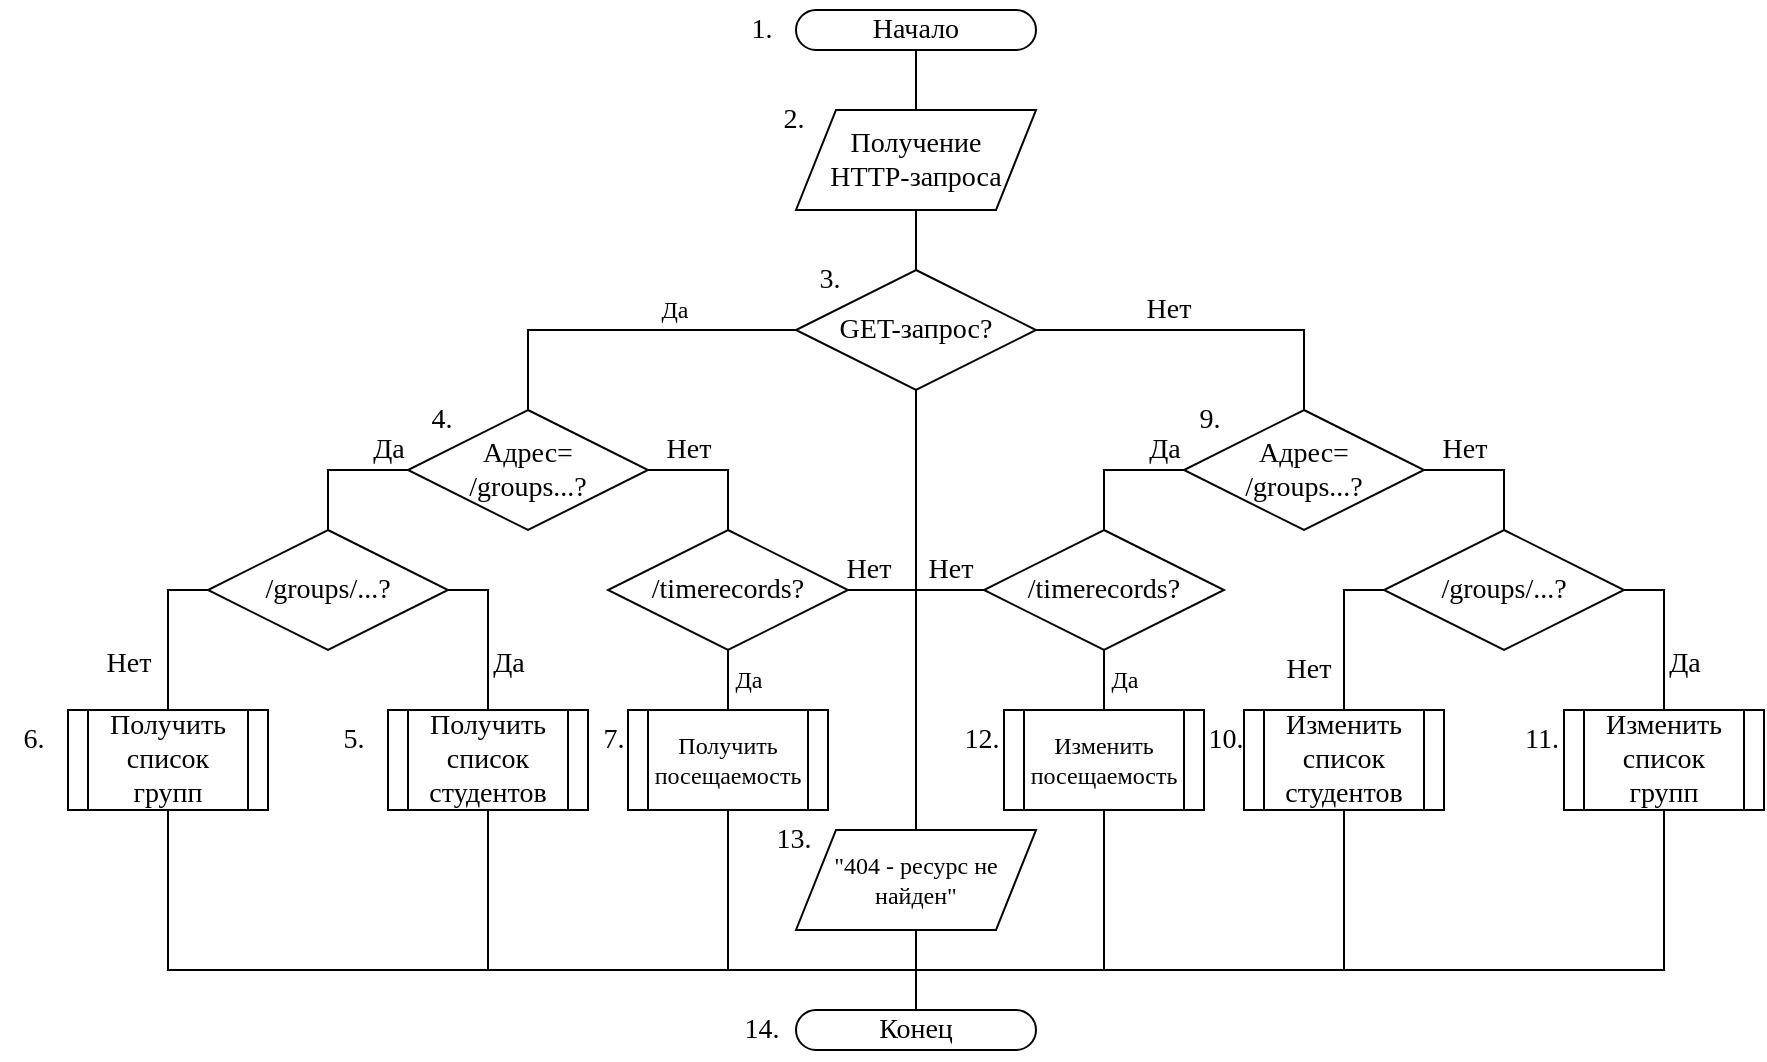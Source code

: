 <mxfile version="19.0.1"><diagram id="aP-r_U0IFvQrr9ySVBzs" name="Page-1"><mxGraphModel dx="1170" dy="439" grid="1" gridSize="10" guides="1" tooltips="1" connect="1" arrows="1" fold="1" page="1" pageScale="1" pageWidth="827" pageHeight="1169" math="0" shadow="0"><root><mxCell id="0"/><mxCell id="1" parent="0"/><mxCell id="C9RxBrxaBl4vxM8tO4Rs-3" style="edgeStyle=orthogonalEdgeStyle;rounded=0;orthogonalLoop=1;jettySize=auto;html=1;exitX=0.5;exitY=1;exitDx=0;exitDy=0;fontFamily=Times New Roman;fontSize=14;endArrow=none;endFill=0;" parent="1" source="C9RxBrxaBl4vxM8tO4Rs-1" target="C9RxBrxaBl4vxM8tO4Rs-2" edge="1"><mxGeometry relative="1" as="geometry"/></mxCell><mxCell id="C9RxBrxaBl4vxM8tO4Rs-1" value="Начало" style="rounded=1;whiteSpace=wrap;html=1;fontSize=14;fontFamily=Times New Roman;arcSize=50;" parent="1" vertex="1"><mxGeometry x="354" y="20" width="120" height="20" as="geometry"/></mxCell><mxCell id="C9RxBrxaBl4vxM8tO4Rs-6" style="edgeStyle=orthogonalEdgeStyle;rounded=0;orthogonalLoop=1;jettySize=auto;html=1;exitX=0.5;exitY=1;exitDx=0;exitDy=0;fontFamily=Times New Roman;fontSize=14;endArrow=none;endFill=0;" parent="1" source="C9RxBrxaBl4vxM8tO4Rs-2" target="C9RxBrxaBl4vxM8tO4Rs-5" edge="1"><mxGeometry relative="1" as="geometry"/></mxCell><mxCell id="C9RxBrxaBl4vxM8tO4Rs-2" value="&lt;div&gt;Получение&lt;br&gt;&lt;/div&gt;&lt;div&gt;HTTP-запроса&lt;/div&gt;" style="shape=parallelogram;perimeter=parallelogramPerimeter;whiteSpace=wrap;html=1;fixedSize=1;fontFamily=Times New Roman;fontSize=14;" parent="1" vertex="1"><mxGeometry x="354" y="70" width="120" height="50" as="geometry"/></mxCell><mxCell id="C9RxBrxaBl4vxM8tO4Rs-20" value="Да" style="edgeStyle=orthogonalEdgeStyle;rounded=0;orthogonalLoop=1;jettySize=auto;html=1;exitX=0;exitY=0.5;exitDx=0;exitDy=0;fontFamily=Times New Roman;fontSize=12;endArrow=none;endFill=0;" parent="1" source="C9RxBrxaBl4vxM8tO4Rs-5" target="C9RxBrxaBl4vxM8tO4Rs-7" edge="1"><mxGeometry x="-0.299" y="-10" relative="1" as="geometry"><mxPoint as="offset"/></mxGeometry></mxCell><mxCell id="C9RxBrxaBl4vxM8tO4Rs-22" style="edgeStyle=orthogonalEdgeStyle;rounded=0;orthogonalLoop=1;jettySize=auto;html=1;exitX=0.5;exitY=1;exitDx=0;exitDy=0;fontFamily=Times New Roman;fontSize=12;endArrow=none;endFill=0;" parent="1" source="C9RxBrxaBl4vxM8tO4Rs-5" target="C9RxBrxaBl4vxM8tO4Rs-21" edge="1"><mxGeometry relative="1" as="geometry"/></mxCell><mxCell id="C9RxBrxaBl4vxM8tO4Rs-82" value="Нет" style="edgeStyle=orthogonalEdgeStyle;rounded=0;orthogonalLoop=1;jettySize=auto;html=1;exitX=1;exitY=0.5;exitDx=0;exitDy=0;fontFamily=Times New Roman;fontSize=14;endArrow=none;endFill=0;" parent="1" source="C9RxBrxaBl4vxM8tO4Rs-5" target="C9RxBrxaBl4vxM8tO4Rs-63" edge="1"><mxGeometry x="-0.241" y="10" relative="1" as="geometry"><mxPoint as="offset"/></mxGeometry></mxCell><mxCell id="C9RxBrxaBl4vxM8tO4Rs-5" value="GET-запрос?" style="rhombus;whiteSpace=wrap;html=1;fontFamily=Times New Roman;fontSize=14;" parent="1" vertex="1"><mxGeometry x="354" y="150" width="120" height="60" as="geometry"/></mxCell><mxCell id="C9RxBrxaBl4vxM8tO4Rs-16" value="Да" style="edgeStyle=orthogonalEdgeStyle;rounded=0;orthogonalLoop=1;jettySize=auto;html=1;exitX=0;exitY=0.5;exitDx=0;exitDy=0;entryX=0.5;entryY=0;entryDx=0;entryDy=0;fontFamily=Times New Roman;fontSize=14;endArrow=none;endFill=0;" parent="1" source="C9RxBrxaBl4vxM8tO4Rs-7" target="C9RxBrxaBl4vxM8tO4Rs-8" edge="1"><mxGeometry x="-0.714" y="-10" relative="1" as="geometry"><mxPoint as="offset"/></mxGeometry></mxCell><mxCell id="C9RxBrxaBl4vxM8tO4Rs-17" value="Нет" style="edgeStyle=orthogonalEdgeStyle;rounded=0;orthogonalLoop=1;jettySize=auto;html=1;exitX=1;exitY=0.5;exitDx=0;exitDy=0;entryX=0.5;entryY=0;entryDx=0;entryDy=0;fontFamily=Times New Roman;fontSize=14;endArrow=none;endFill=0;" parent="1" source="C9RxBrxaBl4vxM8tO4Rs-7" target="C9RxBrxaBl4vxM8tO4Rs-9" edge="1"><mxGeometry x="-0.429" y="10" relative="1" as="geometry"><mxPoint as="offset"/></mxGeometry></mxCell><mxCell id="C9RxBrxaBl4vxM8tO4Rs-7" value="&lt;div&gt;Адрес=&lt;/div&gt;&lt;div&gt;/groups...?&lt;/div&gt;" style="rhombus;whiteSpace=wrap;html=1;fontFamily=Times New Roman;fontSize=14;" parent="1" vertex="1"><mxGeometry x="160" y="220" width="120" height="60" as="geometry"/></mxCell><mxCell id="C9RxBrxaBl4vxM8tO4Rs-13" value="Нет" style="edgeStyle=orthogonalEdgeStyle;rounded=0;orthogonalLoop=1;jettySize=auto;html=1;exitX=0;exitY=0.5;exitDx=0;exitDy=0;entryX=0.5;entryY=0;entryDx=0;entryDy=0;fontFamily=Times New Roman;fontSize=14;endArrow=none;endFill=0;" parent="1" source="C9RxBrxaBl4vxM8tO4Rs-8" target="C9RxBrxaBl4vxM8tO4Rs-11" edge="1"><mxGeometry x="0.429" y="-20" relative="1" as="geometry"><mxPoint as="offset"/></mxGeometry></mxCell><mxCell id="C9RxBrxaBl4vxM8tO4Rs-14" value="Да" style="edgeStyle=orthogonalEdgeStyle;rounded=0;orthogonalLoop=1;jettySize=auto;html=1;exitX=1;exitY=0.5;exitDx=0;exitDy=0;entryX=0.5;entryY=0;entryDx=0;entryDy=0;fontFamily=Times New Roman;fontSize=14;endArrow=none;endFill=0;" parent="1" source="C9RxBrxaBl4vxM8tO4Rs-8" target="C9RxBrxaBl4vxM8tO4Rs-10" edge="1"><mxGeometry x="0.429" y="10" relative="1" as="geometry"><mxPoint as="offset"/></mxGeometry></mxCell><mxCell id="C9RxBrxaBl4vxM8tO4Rs-8" value="/groups/...?" style="rhombus;whiteSpace=wrap;html=1;fontFamily=Times New Roman;fontSize=14;" parent="1" vertex="1"><mxGeometry x="60" y="280" width="120" height="60" as="geometry"/></mxCell><mxCell id="C9RxBrxaBl4vxM8tO4Rs-19" value="Да" style="edgeStyle=orthogonalEdgeStyle;rounded=0;orthogonalLoop=1;jettySize=auto;html=1;exitX=0.5;exitY=1;exitDx=0;exitDy=0;entryX=0.5;entryY=0;entryDx=0;entryDy=0;fontFamily=Times New Roman;fontSize=12;endArrow=none;endFill=0;" parent="1" source="C9RxBrxaBl4vxM8tO4Rs-9" target="C9RxBrxaBl4vxM8tO4Rs-18" edge="1"><mxGeometry y="10" relative="1" as="geometry"><mxPoint as="offset"/></mxGeometry></mxCell><mxCell id="C9RxBrxaBl4vxM8tO4Rs-32" value="Нет" style="edgeStyle=orthogonalEdgeStyle;rounded=0;orthogonalLoop=1;jettySize=auto;html=1;exitX=1;exitY=0.5;exitDx=0;exitDy=0;fontFamily=Times New Roman;fontSize=14;endArrow=none;endFill=0;" parent="1" source="C9RxBrxaBl4vxM8tO4Rs-9" target="C9RxBrxaBl4vxM8tO4Rs-21" edge="1"><mxGeometry x="-0.878" y="10" relative="1" as="geometry"><Array as="points"><mxPoint x="414" y="310"/></Array><mxPoint as="offset"/></mxGeometry></mxCell><mxCell id="C9RxBrxaBl4vxM8tO4Rs-9" value="/timerecords?" style="rhombus;whiteSpace=wrap;html=1;fontFamily=Times New Roman;fontSize=14;" parent="1" vertex="1"><mxGeometry x="260" y="280" width="120" height="60" as="geometry"/></mxCell><mxCell id="C9RxBrxaBl4vxM8tO4Rs-26" style="edgeStyle=orthogonalEdgeStyle;rounded=0;orthogonalLoop=1;jettySize=auto;html=1;exitX=0.5;exitY=1;exitDx=0;exitDy=0;entryX=0.5;entryY=0;entryDx=0;entryDy=0;fontFamily=Times New Roman;fontSize=12;endArrow=none;endFill=0;" parent="1" source="C9RxBrxaBl4vxM8tO4Rs-10" target="C9RxBrxaBl4vxM8tO4Rs-23" edge="1"><mxGeometry relative="1" as="geometry"><Array as="points"><mxPoint x="200" y="500"/><mxPoint x="414" y="500"/></Array></mxGeometry></mxCell><mxCell id="C9RxBrxaBl4vxM8tO4Rs-10" value="&lt;div&gt;Получить&lt;/div&gt;&lt;div&gt;список&lt;/div&gt;&lt;div&gt;студентов&lt;br&gt;&lt;/div&gt;" style="shape=process;whiteSpace=wrap;html=1;backgroundOutline=1;fontFamily=Times New Roman;fontSize=14;" parent="1" vertex="1"><mxGeometry x="150" y="370" width="100" height="50" as="geometry"/></mxCell><mxCell id="C9RxBrxaBl4vxM8tO4Rs-27" style="edgeStyle=orthogonalEdgeStyle;rounded=0;orthogonalLoop=1;jettySize=auto;html=1;exitX=0.5;exitY=1;exitDx=0;exitDy=0;fontFamily=Times New Roman;fontSize=12;endArrow=none;endFill=0;" parent="1" source="C9RxBrxaBl4vxM8tO4Rs-11" target="C9RxBrxaBl4vxM8tO4Rs-23" edge="1"><mxGeometry relative="1" as="geometry"><Array as="points"><mxPoint x="40" y="500"/><mxPoint x="414" y="500"/></Array></mxGeometry></mxCell><mxCell id="C9RxBrxaBl4vxM8tO4Rs-11" value="&lt;div&gt;Получить&lt;/div&gt;&lt;div&gt;список&lt;/div&gt;&lt;div&gt;групп&lt;br&gt;&lt;/div&gt;" style="shape=process;whiteSpace=wrap;html=1;backgroundOutline=1;fontFamily=Times New Roman;fontSize=14;" parent="1" vertex="1"><mxGeometry x="-10" y="370" width="100" height="50" as="geometry"/></mxCell><mxCell id="C9RxBrxaBl4vxM8tO4Rs-25" style="edgeStyle=orthogonalEdgeStyle;rounded=0;orthogonalLoop=1;jettySize=auto;html=1;exitX=0.5;exitY=1;exitDx=0;exitDy=0;fontFamily=Times New Roman;fontSize=12;endArrow=none;endFill=0;" parent="1" source="C9RxBrxaBl4vxM8tO4Rs-18" target="C9RxBrxaBl4vxM8tO4Rs-23" edge="1"><mxGeometry relative="1" as="geometry"><Array as="points"><mxPoint x="320" y="500"/><mxPoint x="414" y="500"/></Array></mxGeometry></mxCell><mxCell id="C9RxBrxaBl4vxM8tO4Rs-18" value="&lt;div style=&quot;font-size: 12px;&quot;&gt;Получить&lt;/div&gt;посещаемость" style="shape=process;whiteSpace=wrap;html=1;backgroundOutline=1;fontFamily=Times New Roman;fontSize=12;" parent="1" vertex="1"><mxGeometry x="270" y="370" width="100" height="50" as="geometry"/></mxCell><mxCell id="C9RxBrxaBl4vxM8tO4Rs-24" style="edgeStyle=orthogonalEdgeStyle;rounded=0;orthogonalLoop=1;jettySize=auto;html=1;exitX=0.5;exitY=1;exitDx=0;exitDy=0;entryX=0.5;entryY=0;entryDx=0;entryDy=0;fontFamily=Times New Roman;fontSize=12;endArrow=none;endFill=0;" parent="1" source="C9RxBrxaBl4vxM8tO4Rs-21" target="C9RxBrxaBl4vxM8tO4Rs-23" edge="1"><mxGeometry relative="1" as="geometry"/></mxCell><mxCell id="C9RxBrxaBl4vxM8tO4Rs-21" value="&quot;404 - ресурс не найден&quot;" style="shape=parallelogram;perimeter=parallelogramPerimeter;whiteSpace=wrap;html=1;fixedSize=1;fontFamily=Times New Roman;fontSize=12;" parent="1" vertex="1"><mxGeometry x="354" y="430" width="120" height="50" as="geometry"/></mxCell><mxCell id="C9RxBrxaBl4vxM8tO4Rs-23" value="Конец" style="rounded=1;whiteSpace=wrap;html=1;fontSize=14;fontFamily=Times New Roman;arcSize=50;" parent="1" vertex="1"><mxGeometry x="354" y="520" width="120" height="20" as="geometry"/></mxCell><mxCell id="C9RxBrxaBl4vxM8tO4Rs-28" value="1." style="text;html=1;strokeColor=none;fillColor=none;align=center;verticalAlign=middle;whiteSpace=wrap;rounded=0;fontFamily=Times New Roman;fontSize=14;" parent="1" vertex="1"><mxGeometry x="320" y="15" width="34" height="30" as="geometry"/></mxCell><mxCell id="C9RxBrxaBl4vxM8tO4Rs-29" value="2." style="text;html=1;strokeColor=none;fillColor=none;align=center;verticalAlign=middle;whiteSpace=wrap;rounded=0;fontFamily=Times New Roman;fontSize=14;" parent="1" vertex="1"><mxGeometry x="336" y="60" width="34" height="30" as="geometry"/></mxCell><mxCell id="C9RxBrxaBl4vxM8tO4Rs-31" value="3." style="text;html=1;strokeColor=none;fillColor=none;align=center;verticalAlign=middle;whiteSpace=wrap;rounded=0;fontFamily=Times New Roman;fontSize=14;" parent="1" vertex="1"><mxGeometry x="354" y="140" width="34" height="30" as="geometry"/></mxCell><mxCell id="C9RxBrxaBl4vxM8tO4Rs-33" value="4." style="text;html=1;strokeColor=none;fillColor=none;align=center;verticalAlign=middle;whiteSpace=wrap;rounded=0;fontFamily=Times New Roman;fontSize=14;" parent="1" vertex="1"><mxGeometry x="160" y="210" width="34" height="30" as="geometry"/></mxCell><mxCell id="C9RxBrxaBl4vxM8tO4Rs-35" value="6." style="text;html=1;strokeColor=none;fillColor=none;align=center;verticalAlign=middle;whiteSpace=wrap;rounded=0;fontFamily=Times New Roman;fontSize=14;" parent="1" vertex="1"><mxGeometry x="-44" y="370" width="34" height="30" as="geometry"/></mxCell><mxCell id="C9RxBrxaBl4vxM8tO4Rs-36" value="5." style="text;html=1;strokeColor=none;fillColor=none;align=center;verticalAlign=middle;whiteSpace=wrap;rounded=0;fontFamily=Times New Roman;fontSize=14;" parent="1" vertex="1"><mxGeometry x="116" y="370" width="34" height="30" as="geometry"/></mxCell><mxCell id="C9RxBrxaBl4vxM8tO4Rs-38" value="7." style="text;html=1;strokeColor=none;fillColor=none;align=center;verticalAlign=middle;whiteSpace=wrap;rounded=0;fontFamily=Times New Roman;fontSize=14;" parent="1" vertex="1"><mxGeometry x="246" y="370" width="34" height="30" as="geometry"/></mxCell><mxCell id="C9RxBrxaBl4vxM8tO4Rs-39" value="13." style="text;html=1;strokeColor=none;fillColor=none;align=center;verticalAlign=middle;whiteSpace=wrap;rounded=0;fontFamily=Times New Roman;fontSize=14;" parent="1" vertex="1"><mxGeometry x="336" y="420" width="34" height="30" as="geometry"/></mxCell><mxCell id="C9RxBrxaBl4vxM8tO4Rs-40" value="14." style="text;html=1;strokeColor=none;fillColor=none;align=center;verticalAlign=middle;whiteSpace=wrap;rounded=0;fontFamily=Times New Roman;fontSize=14;" parent="1" vertex="1"><mxGeometry x="320" y="515" width="34" height="30" as="geometry"/></mxCell><mxCell id="C9RxBrxaBl4vxM8tO4Rs-63" value="&lt;div&gt;Адрес=&lt;/div&gt;&lt;div&gt;/groups...?&lt;/div&gt;" style="rhombus;whiteSpace=wrap;html=1;fontFamily=Times New Roman;fontSize=14;" parent="1" vertex="1"><mxGeometry x="548" y="220" width="120" height="60" as="geometry"/></mxCell><mxCell id="C9RxBrxaBl4vxM8tO4Rs-66" value="/groups/...?" style="rhombus;whiteSpace=wrap;html=1;fontFamily=Times New Roman;fontSize=14;" parent="1" vertex="1"><mxGeometry x="648" y="280" width="120" height="60" as="geometry"/></mxCell><mxCell id="C9RxBrxaBl4vxM8tO4Rs-61" value="Да" style="edgeStyle=orthogonalEdgeStyle;rounded=0;orthogonalLoop=1;jettySize=auto;html=1;exitX=0;exitY=0.5;exitDx=0;exitDy=0;fontFamily=Times New Roman;fontSize=14;endArrow=none;endFill=0;" parent="1" source="C9RxBrxaBl4vxM8tO4Rs-63" target="C9RxBrxaBl4vxM8tO4Rs-69" edge="1"><mxGeometry x="-0.714" y="-10" relative="1" as="geometry"><mxPoint as="offset"/></mxGeometry></mxCell><mxCell id="C9RxBrxaBl4vxM8tO4Rs-68" value="Нет" style="edgeStyle=orthogonalEdgeStyle;rounded=0;orthogonalLoop=1;jettySize=auto;html=1;exitX=0;exitY=0.5;exitDx=0;exitDy=0;fontFamily=Times New Roman;fontSize=14;endArrow=none;endFill=0;entryX=0.5;entryY=0;entryDx=0;entryDy=0;" parent="1" source="C9RxBrxaBl4vxM8tO4Rs-69" edge="1" target="C9RxBrxaBl4vxM8tO4Rs-21"><mxGeometry x="-0.781" y="-10" relative="1" as="geometry"><mxPoint x="413.941" y="440" as="targetPoint"/><Array as="points"><mxPoint x="414" y="310"/></Array><mxPoint as="offset"/></mxGeometry></mxCell><mxCell id="C9RxBrxaBl4vxM8tO4Rs-69" value="/timerecords?" style="rhombus;whiteSpace=wrap;html=1;fontFamily=Times New Roman;fontSize=14;" parent="1" vertex="1"><mxGeometry x="448" y="280" width="120" height="60" as="geometry"/></mxCell><mxCell id="C9RxBrxaBl4vxM8tO4Rs-62" value="Нет" style="edgeStyle=orthogonalEdgeStyle;rounded=0;orthogonalLoop=1;jettySize=auto;html=1;exitX=1;exitY=0.5;exitDx=0;exitDy=0;entryX=0.5;entryY=0;entryDx=0;entryDy=0;fontFamily=Times New Roman;fontSize=14;endArrow=none;endFill=0;" parent="1" source="C9RxBrxaBl4vxM8tO4Rs-63" target="C9RxBrxaBl4vxM8tO4Rs-66" edge="1"><mxGeometry x="-0.429" y="10" relative="1" as="geometry"><mxPoint as="offset"/></mxGeometry></mxCell><mxCell id="C9RxBrxaBl4vxM8tO4Rs-70" style="edgeStyle=orthogonalEdgeStyle;rounded=0;orthogonalLoop=1;jettySize=auto;html=1;exitX=0.5;exitY=1;exitDx=0;exitDy=0;entryX=0.5;entryY=0;entryDx=0;entryDy=0;fontFamily=Times New Roman;fontSize=12;endArrow=none;endFill=0;" parent="1" source="C9RxBrxaBl4vxM8tO4Rs-71" edge="1" target="C9RxBrxaBl4vxM8tO4Rs-23"><mxGeometry relative="1" as="geometry"><mxPoint x="414" y="545" as="targetPoint"/><Array as="points"><mxPoint x="628" y="500"/><mxPoint x="414" y="500"/></Array></mxGeometry></mxCell><mxCell id="C9RxBrxaBl4vxM8tO4Rs-71" value="&lt;div&gt;Изменить&lt;/div&gt;&lt;div&gt;список&lt;/div&gt;&lt;div&gt;студентов&lt;br&gt;&lt;/div&gt;" style="shape=process;whiteSpace=wrap;html=1;backgroundOutline=1;fontFamily=Times New Roman;fontSize=14;" parent="1" vertex="1"><mxGeometry x="578" y="370" width="100" height="50" as="geometry"/></mxCell><mxCell id="C9RxBrxaBl4vxM8tO4Rs-65" value="Да" style="edgeStyle=orthogonalEdgeStyle;rounded=0;orthogonalLoop=1;jettySize=auto;html=1;exitX=1;exitY=0.5;exitDx=0;exitDy=0;entryX=0.5;entryY=0;entryDx=0;entryDy=0;fontFamily=Times New Roman;fontSize=14;endArrow=none;endFill=0;" parent="1" source="C9RxBrxaBl4vxM8tO4Rs-66" target="C9RxBrxaBl4vxM8tO4Rs-73" edge="1"><mxGeometry x="0.429" y="10" relative="1" as="geometry"><mxPoint as="offset"/></mxGeometry></mxCell><mxCell id="C9RxBrxaBl4vxM8tO4Rs-72" style="edgeStyle=orthogonalEdgeStyle;rounded=0;orthogonalLoop=1;jettySize=auto;html=1;exitX=0.5;exitY=1;exitDx=0;exitDy=0;fontFamily=Times New Roman;fontSize=12;endArrow=none;endFill=0;entryX=0.5;entryY=0;entryDx=0;entryDy=0;" parent="1" source="C9RxBrxaBl4vxM8tO4Rs-73" edge="1" target="C9RxBrxaBl4vxM8tO4Rs-23"><mxGeometry relative="1" as="geometry"><mxPoint x="413.941" y="545" as="targetPoint"/><Array as="points"><mxPoint x="788" y="500"/><mxPoint x="414" y="500"/></Array></mxGeometry></mxCell><mxCell id="C9RxBrxaBl4vxM8tO4Rs-73" value="&lt;div&gt;Изменить&lt;/div&gt;&lt;div&gt;список&lt;/div&gt;&lt;div&gt;групп&lt;br&gt;&lt;/div&gt;" style="shape=process;whiteSpace=wrap;html=1;backgroundOutline=1;fontFamily=Times New Roman;fontSize=14;" parent="1" vertex="1"><mxGeometry x="738" y="370" width="100" height="50" as="geometry"/></mxCell><mxCell id="C9RxBrxaBl4vxM8tO4Rs-64" value="Нет" style="edgeStyle=orthogonalEdgeStyle;rounded=0;orthogonalLoop=1;jettySize=auto;html=1;exitX=0;exitY=0.5;exitDx=0;exitDy=0;entryX=0.5;entryY=0;entryDx=0;entryDy=0;fontFamily=Times New Roman;fontSize=14;endArrow=none;endFill=0;" parent="1" source="C9RxBrxaBl4vxM8tO4Rs-66" target="C9RxBrxaBl4vxM8tO4Rs-71" edge="1"><mxGeometry x="0.5" y="-18" relative="1" as="geometry"><mxPoint as="offset"/></mxGeometry></mxCell><mxCell id="C9RxBrxaBl4vxM8tO4Rs-74" style="edgeStyle=orthogonalEdgeStyle;rounded=0;orthogonalLoop=1;jettySize=auto;html=1;exitX=0.5;exitY=1;exitDx=0;exitDy=0;fontFamily=Times New Roman;fontSize=12;endArrow=none;endFill=0;entryX=0.5;entryY=0;entryDx=0;entryDy=0;" parent="1" source="C9RxBrxaBl4vxM8tO4Rs-75" edge="1" target="C9RxBrxaBl4vxM8tO4Rs-23"><mxGeometry relative="1" as="geometry"><mxPoint x="413.941" y="545" as="targetPoint"/><Array as="points"><mxPoint x="508" y="500"/><mxPoint x="414" y="500"/></Array></mxGeometry></mxCell><mxCell id="C9RxBrxaBl4vxM8tO4Rs-75" value="&lt;div style=&quot;font-size: 12px;&quot;&gt;Изменить&lt;/div&gt;посещаемость" style="shape=process;whiteSpace=wrap;html=1;backgroundOutline=1;fontFamily=Times New Roman;fontSize=12;" parent="1" vertex="1"><mxGeometry x="458" y="370" width="100" height="50" as="geometry"/></mxCell><mxCell id="C9RxBrxaBl4vxM8tO4Rs-67" value="Да" style="edgeStyle=orthogonalEdgeStyle;rounded=0;orthogonalLoop=1;jettySize=auto;html=1;exitX=0.5;exitY=1;exitDx=0;exitDy=0;entryX=0.5;entryY=0;entryDx=0;entryDy=0;fontFamily=Times New Roman;fontSize=12;endArrow=none;endFill=0;" parent="1" source="C9RxBrxaBl4vxM8tO4Rs-69" target="C9RxBrxaBl4vxM8tO4Rs-75" edge="1"><mxGeometry y="10" relative="1" as="geometry"><mxPoint as="offset"/></mxGeometry></mxCell><mxCell id="C9RxBrxaBl4vxM8tO4Rs-76" value="9." style="text;html=1;strokeColor=none;fillColor=none;align=center;verticalAlign=middle;whiteSpace=wrap;rounded=0;fontFamily=Times New Roman;fontSize=14;" parent="1" vertex="1"><mxGeometry x="544" y="210" width="34" height="30" as="geometry"/></mxCell><mxCell id="C9RxBrxaBl4vxM8tO4Rs-77" value="11." style="text;html=1;strokeColor=none;fillColor=none;align=center;verticalAlign=middle;whiteSpace=wrap;rounded=0;fontFamily=Times New Roman;fontSize=14;" parent="1" vertex="1"><mxGeometry x="710" y="370" width="34" height="30" as="geometry"/></mxCell><mxCell id="C9RxBrxaBl4vxM8tO4Rs-78" value="10." style="text;html=1;strokeColor=none;fillColor=none;align=center;verticalAlign=middle;whiteSpace=wrap;rounded=0;fontFamily=Times New Roman;fontSize=14;" parent="1" vertex="1"><mxGeometry x="552" y="370" width="34" height="30" as="geometry"/></mxCell><mxCell id="C9RxBrxaBl4vxM8tO4Rs-79" value="12." style="text;html=1;strokeColor=none;fillColor=none;align=center;verticalAlign=middle;whiteSpace=wrap;rounded=0;fontFamily=Times New Roman;fontSize=14;" parent="1" vertex="1"><mxGeometry x="430" y="370" width="34" height="30" as="geometry"/></mxCell></root></mxGraphModel></diagram></mxfile>